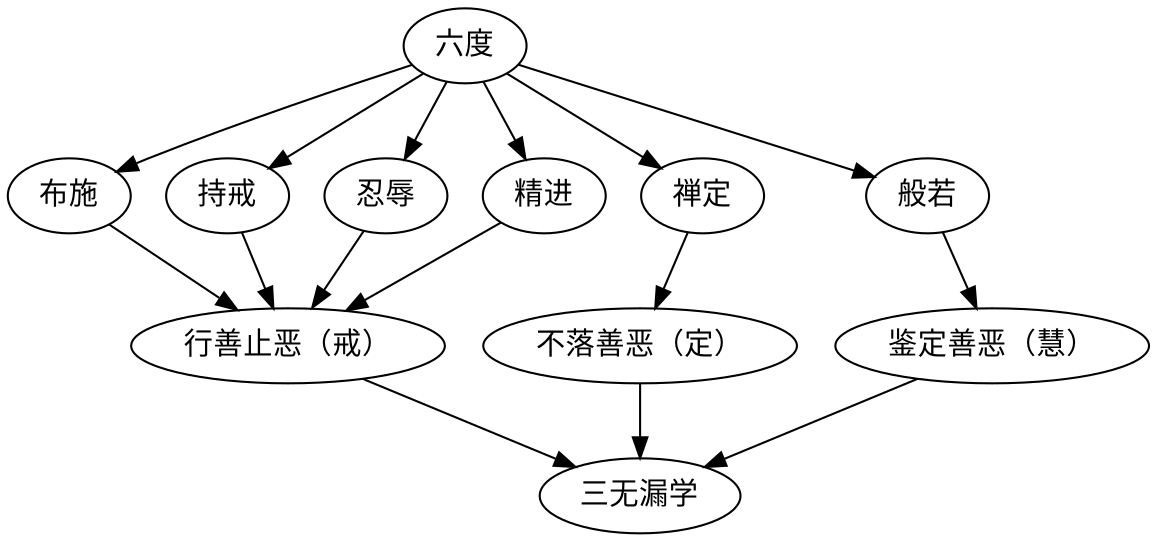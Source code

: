 digraph G {
  head [label="六度"]
  leaf1 [label="行善止恶（戒）"]
  leaf2 [label="不落善恶（定）"]
  leaf3 [label="鉴定善恶（慧）"]
  foot [label="三无漏学"]

  head -> 布施 -> leaf1;
  head -> 持戒 -> leaf1;
  head -> 忍辱 -> leaf1;
  head -> 精进 -> leaf1;
  head -> 禅定 -> leaf2;
  head -> 般若 -> leaf3;

  leaf1 -> foot;
  leaf2 -> foot;
  leaf3 -> foot;
}
